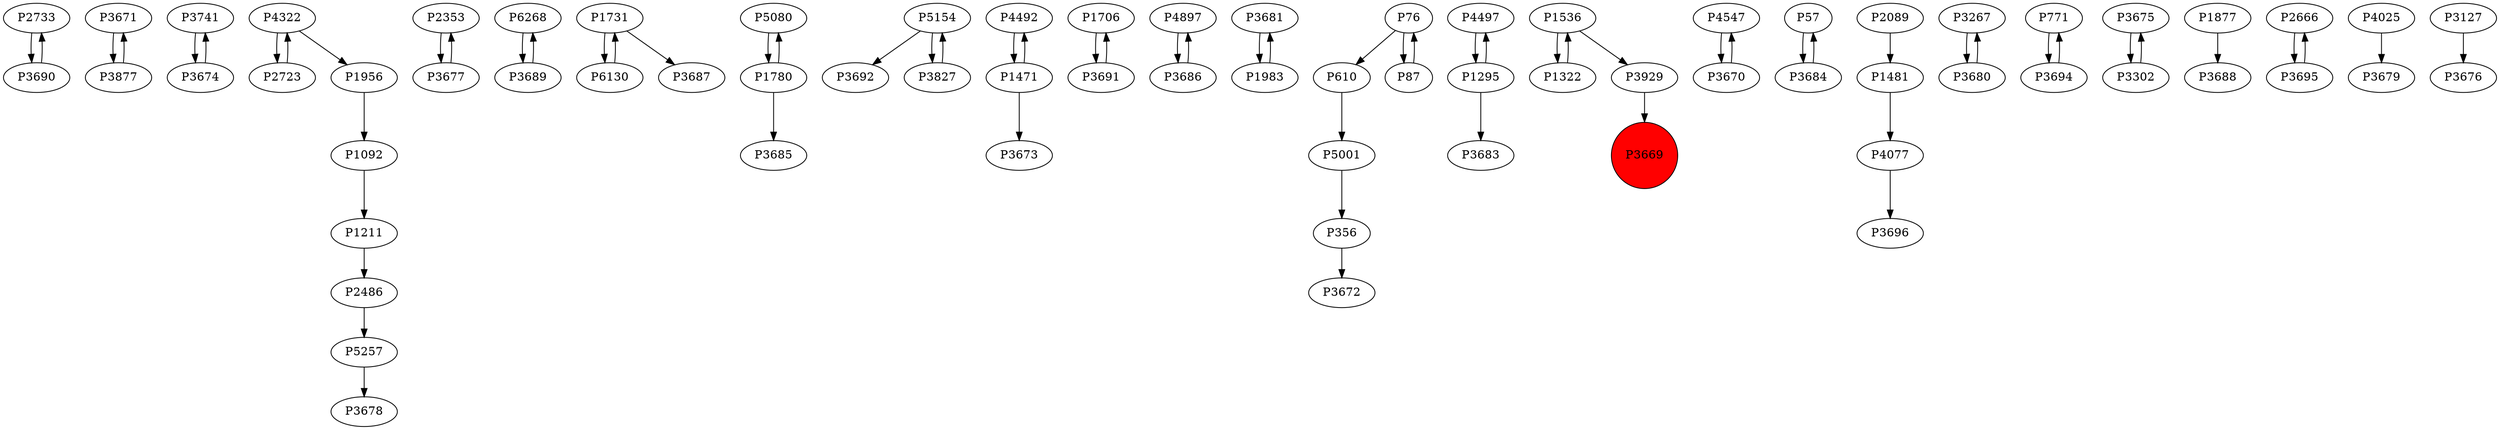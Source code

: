 digraph {
	P2733 -> P3690
	P3671 -> P3877
	P3741 -> P3674
	P5257 -> P3678
	P2353 -> P3677
	P6268 -> P3689
	P3674 -> P3741
	P4322 -> P2723
	P1731 -> P6130
	P5080 -> P1780
	P5154 -> P3692
	P4492 -> P1471
	P1706 -> P3691
	P3677 -> P2353
	P3689 -> P6268
	P4897 -> P3686
	P3681 -> P1983
	P1211 -> P2486
	P3827 -> P5154
	P1780 -> P3685
	P76 -> P610
	P6130 -> P1731
	P4497 -> P1295
	P4322 -> P1956
	P1536 -> P1322
	P4547 -> P3670
	P1295 -> P4497
	P2486 -> P5257
	P57 -> P3684
	P3670 -> P4547
	P1481 -> P4077
	P1731 -> P3687
	P3267 -> P3680
	P3691 -> P1706
	P5001 -> P356
	P771 -> P3694
	P2089 -> P1481
	P1295 -> P3683
	P356 -> P3672
	P3675 -> P3302
	P1877 -> P3688
	P1780 -> P5080
	P3680 -> P3267
	P2666 -> P3695
	P4077 -> P3696
	P76 -> P87
	P3690 -> P2733
	P3684 -> P57
	P1956 -> P1092
	P5154 -> P3827
	P1536 -> P3929
	P3302 -> P3675
	P1471 -> P3673
	P3929 -> P3669
	P3694 -> P771
	P87 -> P76
	P610 -> P5001
	P1471 -> P4492
	P3686 -> P4897
	P2723 -> P4322
	P3877 -> P3671
	P3695 -> P2666
	P1092 -> P1211
	P4025 -> P3679
	P3127 -> P3676
	P1322 -> P1536
	P1983 -> P3681
	P3669 [shape=circle]
	P3669 [style=filled]
	P3669 [fillcolor=red]
}